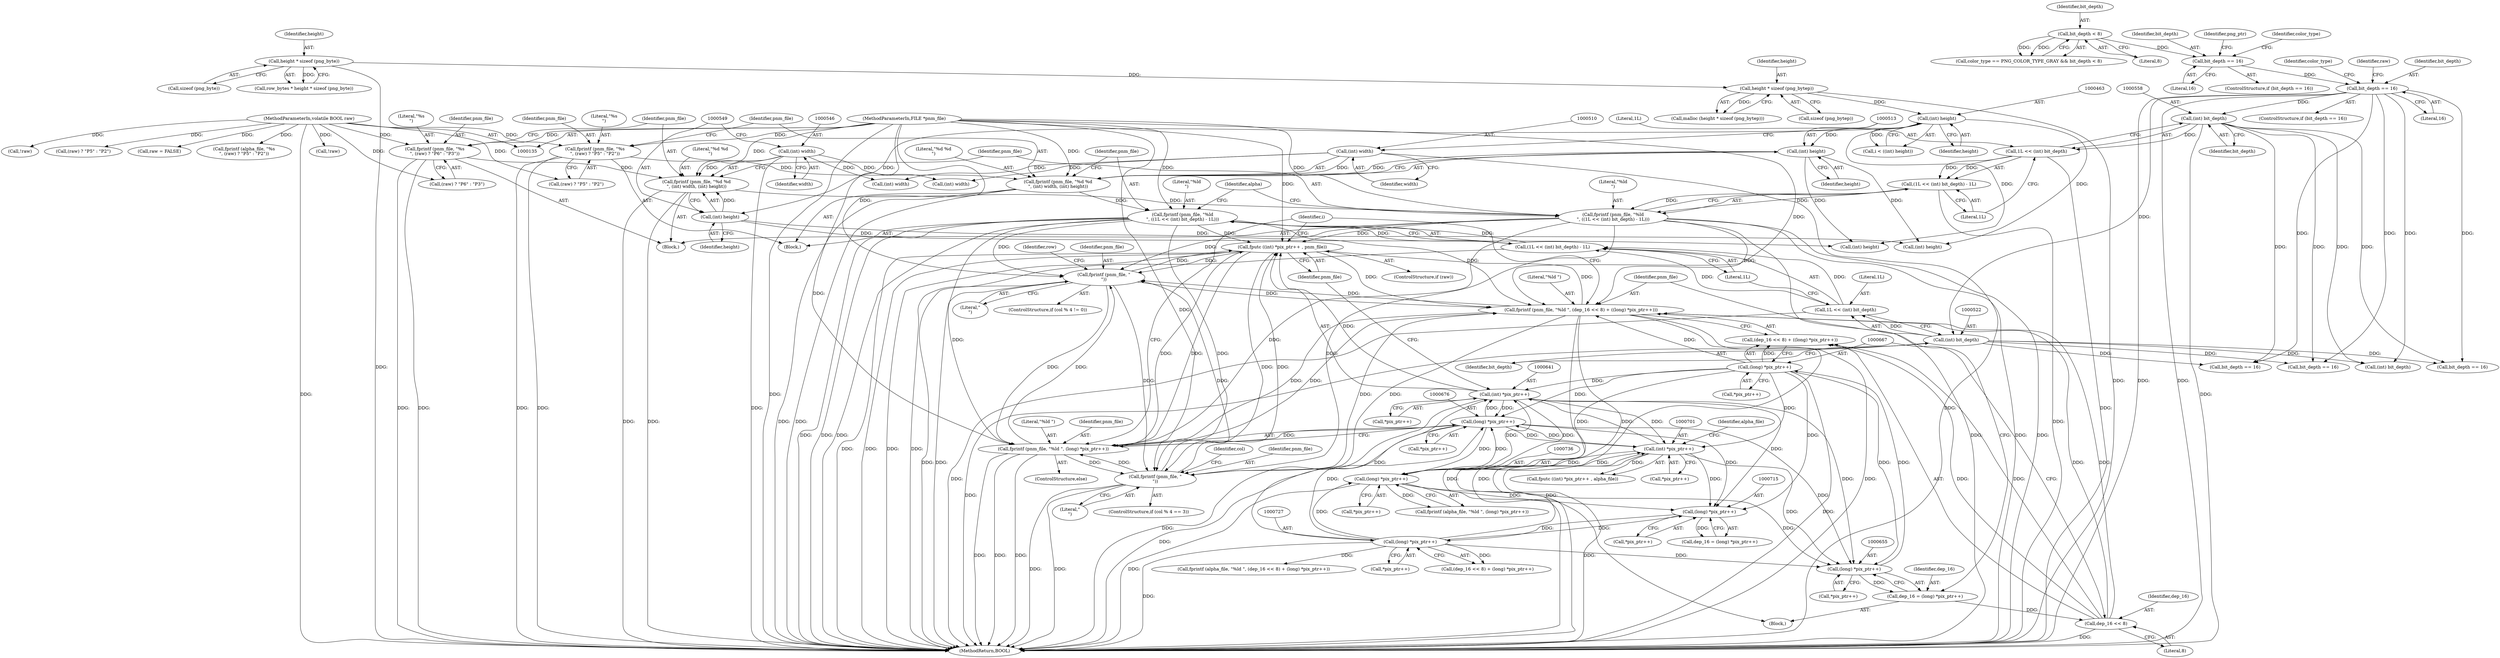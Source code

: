 digraph "0_Android_9d4853418ab2f754c2b63e091c29c5529b8b86ca_157@API" {
"1000639" [label="(Call,fputc ((int) *pix_ptr++ , pnm_file))"];
"1000640" [label="(Call,(int) *pix_ptr++)"];
"1000675" [label="(Call,(long) *pix_ptr++)"];
"1000666" [label="(Call,(long) *pix_ptr++)"];
"1000654" [label="(Call,(long) *pix_ptr++)"];
"1000700" [label="(Call,(int) *pix_ptr++)"];
"1000735" [label="(Call,(long) *pix_ptr++)"];
"1000726" [label="(Call,(long) *pix_ptr++)"];
"1000714" [label="(Call,(long) *pix_ptr++)"];
"1000761" [label="(Call,fprintf (pnm_file, \"\n\"))"];
"1000659" [label="(Call,fprintf (pnm_file, \"%ld \", (dep_16 << 8) + ((long) *pix_ptr++)))"];
"1000749" [label="(Call,fprintf (pnm_file, \"\n\"))"];
"1000515" [label="(Call,fprintf (pnm_file, \"%ld\n\", ((1L << (int) bit_depth) - 1L)))"];
"1000506" [label="(Call,fprintf (pnm_file, \"%d %d\n\", (int) width, (int) height))"];
"1000499" [label="(Call,fprintf (pnm_file, \"%s\n\", (raw) ? \"P5\" : \"P2\"))"];
"1000137" [label="(MethodParameterIn,FILE *pnm_file)"];
"1000139" [label="(MethodParameterIn,volatile BOOL raw)"];
"1000509" [label="(Call,(int) width)"];
"1000512" [label="(Call,(int) height)"];
"1000462" [label="(Call,(int) height)"];
"1000437" [label="(Call,height * sizeof (png_bytep))"];
"1000416" [label="(Call,height * sizeof (png_byte))"];
"1000518" [label="(Call,(1L << (int) bit_depth) - 1L)"];
"1000519" [label="(Call,1L << (int) bit_depth)"];
"1000521" [label="(Call,(int) bit_depth)"];
"1000331" [label="(Call,bit_depth == 16)"];
"1000286" [label="(Call,bit_depth == 16)"];
"1000273" [label="(Call,bit_depth < 8)"];
"1000639" [label="(Call,fputc ((int) *pix_ptr++ , pnm_file))"];
"1000672" [label="(Call,fprintf (pnm_file, \"%ld \", (long) *pix_ptr++))"];
"1000551" [label="(Call,fprintf (pnm_file, \"%ld\n\", ((1L << (int) bit_depth) - 1L)))"];
"1000542" [label="(Call,fprintf (pnm_file, \"%d %d\n\", (int) width, (int) height))"];
"1000535" [label="(Call,fprintf (pnm_file, \"%s\n\", (raw) ? \"P6\" : \"P3\"))"];
"1000545" [label="(Call,(int) width)"];
"1000548" [label="(Call,(int) height)"];
"1000554" [label="(Call,(1L << (int) bit_depth) - 1L)"];
"1000555" [label="(Call,1L << (int) bit_depth)"];
"1000557" [label="(Call,(int) bit_depth)"];
"1000663" [label="(Call,dep_16 << 8)"];
"1000652" [label="(Call,dep_16 = (long) *pix_ptr++)"];
"1000761" [label="(Call,fprintf (pnm_file, \"\n\"))"];
"1000519" [label="(Call,1L << (int) bit_depth)"];
"1000274" [label="(Identifier,bit_depth)"];
"1000699" [label="(Call,fputc ((int) *pix_ptr++ , alpha_file))"];
"1000753" [label="(Call,!raw)"];
"1000515" [label="(Call,fprintf (pnm_file, \"%ld\n\", ((1L << (int) bit_depth) - 1L)))"];
"1000672" [label="(Call,fprintf (pnm_file, \"%ld \", (long) *pix_ptr++))"];
"1000509" [label="(Call,(int) width)"];
"1000464" [label="(Identifier,height)"];
"1000288" [label="(Literal,16)"];
"1000547" [label="(Identifier,width)"];
"1000286" [label="(Call,bit_depth == 16)"];
"1000661" [label="(Literal,\"%ld \")"];
"1000551" [label="(Call,fprintf (pnm_file, \"%ld\n\", ((1L << (int) bit_depth) - 1L)))"];
"1000506" [label="(Call,fprintf (pnm_file, \"%d %d\n\", (int) width, (int) height))"];
"1000514" [label="(Identifier,height)"];
"1000500" [label="(Identifier,pnm_file)"];
"1000582" [label="(Call,(int) width)"];
"1000555" [label="(Call,1L << (int) bit_depth)"];
"1000137" [label="(MethodParameterIn,FILE *pnm_file)"];
"1000635" [label="(Identifier,i)"];
"1000675" [label="(Call,(long) *pix_ptr++)"];
"1000741" [label="(Call,!raw)"];
"1000594" [label="(Call,(int) bit_depth)"];
"1000336" [label="(Identifier,raw)"];
"1000330" [label="(ControlStructure,if (bit_depth == 16))"];
"1000749" [label="(Call,fprintf (pnm_file, \"\n\"))"];
"1000139" [label="(MethodParameterIn,volatile BOOL raw)"];
"1000702" [label="(Call,*pix_ptr++)"];
"1000436" [label="(Call,malloc (height * sizeof (png_bytep)))"];
"1000712" [label="(Call,dep_16 = (long) *pix_ptr++)"];
"1000517" [label="(Literal,\"%ld\n\")"];
"1000290" [label="(Identifier,png_ptr)"];
"1000285" [label="(ControlStructure,if (bit_depth == 16))"];
"1000726" [label="(Call,(long) *pix_ptr++)"];
"1000542" [label="(Call,fprintf (pnm_file, \"%d %d\n\", (int) width, (int) height))"];
"1000418" [label="(Call,sizeof (png_byte))"];
"1000751" [label="(Literal,\"\n\")"];
"1000437" [label="(Call,height * sizeof (png_bytep))"];
"1000705" [label="(Identifier,alpha_file)"];
"1000502" [label="(Call,(raw) ? \"P5\" : \"P2\")"];
"1000666" [label="(Call,(long) *pix_ptr++)"];
"1000645" [label="(Identifier,pnm_file)"];
"1000611" [label="(Identifier,row)"];
"1000498" [label="(Block,)"];
"1000275" [label="(Literal,8)"];
"1000640" [label="(Call,(int) *pix_ptr++)"];
"1000716" [label="(Call,*pix_ptr++)"];
"1000677" [label="(Call,*pix_ptr++)"];
"1000708" [label="(Call,bit_depth == 16)"];
"1000639" [label="(Call,fputc ((int) *pix_ptr++ , pnm_file))"];
"1000637" [label="(ControlStructure,if (raw))"];
"1000623" [label="(Identifier,col)"];
"1000536" [label="(Identifier,pnm_file)"];
"1000575" [label="(Call,(raw) ? \"P5\" : \"P2\")"];
"1000550" [label="(Identifier,height)"];
"1000607" [label="(Call,(int) height)"];
"1000499" [label="(Call,fprintf (pnm_file, \"%s\n\", (raw) ? \"P5\" : \"P2\"))"];
"1000535" [label="(Call,fprintf (pnm_file, \"%s\n\", (raw) ? \"P6\" : \"P3\"))"];
"1000642" [label="(Call,*pix_ptr++)"];
"1000671" [label="(ControlStructure,else)"];
"1000674" [label="(Literal,\"%ld \")"];
"1000719" [label="(Call,fprintf (alpha_file, \"%ld \", (dep_16 << 8) + (long) *pix_ptr++))"];
"1000521" [label="(Call,(int) bit_depth)"];
"1000750" [label="(Identifier,pnm_file)"];
"1000438" [label="(Identifier,height)"];
"1000659" [label="(Call,fprintf (pnm_file, \"%ld \", (dep_16 << 8) + ((long) *pix_ptr++)))"];
"1000417" [label="(Identifier,height)"];
"1000559" [label="(Identifier,bit_depth)"];
"1000664" [label="(Identifier,dep_16)"];
"1000763" [label="(Literal,\"\n\")"];
"1000439" [label="(Call,sizeof (png_bytep))"];
"1000507" [label="(Identifier,pnm_file)"];
"1000690" [label="(Call,bit_depth == 16)"];
"1000663" [label="(Call,dep_16 << 8)"];
"1000332" [label="(Identifier,bit_depth)"];
"1000537" [label="(Literal,\"%s\n\")"];
"1000722" [label="(Call,(dep_16 << 8) + (long) *pix_ptr++)"];
"1000743" [label="(ControlStructure,if (col % 4 == 3))"];
"1000585" [label="(Call,(int) height)"];
"1000511" [label="(Identifier,width)"];
"1000520" [label="(Literal,1L)"];
"1000516" [label="(Identifier,pnm_file)"];
"1000548" [label="(Call,(int) height)"];
"1000294" [label="(Identifier,color_type)"];
"1000335" [label="(Call,raw = FALSE)"];
"1000656" [label="(Call,*pix_ptr++)"];
"1000348" [label="(Identifier,color_type)"];
"1000660" [label="(Identifier,pnm_file)"];
"1000673" [label="(Identifier,pnm_file)"];
"1000501" [label="(Literal,\"%s\n\")"];
"1000462" [label="(Call,(int) height)"];
"1000460" [label="(Call,i < ((int) height))"];
"1000700" [label="(Call,(int) *pix_ptr++)"];
"1000762" [label="(Identifier,pnm_file)"];
"1000619" [label="(Call,(int) width)"];
"1000556" [label="(Literal,1L)"];
"1000648" [label="(Call,bit_depth == 16)"];
"1000563" [label="(Identifier,alpha)"];
"1000652" [label="(Call,dep_16 = (long) *pix_ptr++)"];
"1000654" [label="(Call,(long) *pix_ptr++)"];
"1000557" [label="(Call,(int) bit_depth)"];
"1000545" [label="(Call,(int) width)"];
"1000333" [label="(Literal,16)"];
"1000554" [label="(Call,(1L << (int) bit_depth) - 1L)"];
"1000714" [label="(Call,(long) *pix_ptr++)"];
"1000560" [label="(Literal,1L)"];
"1000512" [label="(Call,(int) height)"];
"1000651" [label="(Block,)"];
"1000534" [label="(Block,)"];
"1000668" [label="(Call,*pix_ptr++)"];
"1000662" [label="(Call,(dep_16 << 8) + ((long) *pix_ptr++))"];
"1000553" [label="(Literal,\"%ld\n\")"];
"1000552" [label="(Identifier,pnm_file)"];
"1000728" [label="(Call,*pix_ptr++)"];
"1000735" [label="(Call,(long) *pix_ptr++)"];
"1000269" [label="(Call,color_type == PNG_COLOR_TYPE_GRAY && bit_depth < 8)"];
"1000287" [label="(Identifier,bit_depth)"];
"1000524" [label="(Literal,1L)"];
"1000544" [label="(Literal,\"%d %d\n\")"];
"1000273" [label="(Call,bit_depth < 8)"];
"1000538" [label="(Call,(raw) ? \"P6\" : \"P3\")"];
"1000414" [label="(Call,row_bytes * height * sizeof (png_byte))"];
"1000543" [label="(Identifier,pnm_file)"];
"1000732" [label="(Call,fprintf (alpha_file, \"%ld \", (long) *pix_ptr++))"];
"1000665" [label="(Literal,8)"];
"1000518" [label="(Call,(1L << (int) bit_depth) - 1L)"];
"1000508" [label="(Literal,\"%d %d\n\")"];
"1000523" [label="(Identifier,bit_depth)"];
"1000782" [label="(MethodReturn,BOOL)"];
"1000572" [label="(Call,fprintf (alpha_file, \"%s\n\", (raw) ? \"P5\" : \"P2\"))"];
"1000331" [label="(Call,bit_depth == 16)"];
"1000416" [label="(Call,height * sizeof (png_byte))"];
"1000653" [label="(Identifier,dep_16)"];
"1000737" [label="(Call,*pix_ptr++)"];
"1000755" [label="(ControlStructure,if (col % 4 != 0))"];
"1000639" -> "1000637"  [label="AST: "];
"1000639" -> "1000645"  [label="CFG: "];
"1000640" -> "1000639"  [label="AST: "];
"1000645" -> "1000639"  [label="AST: "];
"1000635" -> "1000639"  [label="CFG: "];
"1000639" -> "1000782"  [label="DDG: "];
"1000639" -> "1000782"  [label="DDG: "];
"1000639" -> "1000782"  [label="DDG: "];
"1000640" -> "1000639"  [label="DDG: "];
"1000761" -> "1000639"  [label="DDG: "];
"1000659" -> "1000639"  [label="DDG: "];
"1000749" -> "1000639"  [label="DDG: "];
"1000515" -> "1000639"  [label="DDG: "];
"1000672" -> "1000639"  [label="DDG: "];
"1000551" -> "1000639"  [label="DDG: "];
"1000137" -> "1000639"  [label="DDG: "];
"1000639" -> "1000659"  [label="DDG: "];
"1000639" -> "1000672"  [label="DDG: "];
"1000639" -> "1000749"  [label="DDG: "];
"1000639" -> "1000761"  [label="DDG: "];
"1000640" -> "1000642"  [label="CFG: "];
"1000641" -> "1000640"  [label="AST: "];
"1000642" -> "1000640"  [label="AST: "];
"1000645" -> "1000640"  [label="CFG: "];
"1000640" -> "1000782"  [label="DDG: "];
"1000675" -> "1000640"  [label="DDG: "];
"1000666" -> "1000640"  [label="DDG: "];
"1000700" -> "1000640"  [label="DDG: "];
"1000735" -> "1000640"  [label="DDG: "];
"1000726" -> "1000640"  [label="DDG: "];
"1000640" -> "1000654"  [label="DDG: "];
"1000640" -> "1000675"  [label="DDG: "];
"1000640" -> "1000700"  [label="DDG: "];
"1000640" -> "1000714"  [label="DDG: "];
"1000640" -> "1000735"  [label="DDG: "];
"1000675" -> "1000672"  [label="AST: "];
"1000675" -> "1000677"  [label="CFG: "];
"1000676" -> "1000675"  [label="AST: "];
"1000677" -> "1000675"  [label="AST: "];
"1000672" -> "1000675"  [label="CFG: "];
"1000675" -> "1000782"  [label="DDG: "];
"1000675" -> "1000654"  [label="DDG: "];
"1000675" -> "1000672"  [label="DDG: "];
"1000666" -> "1000675"  [label="DDG: "];
"1000700" -> "1000675"  [label="DDG: "];
"1000735" -> "1000675"  [label="DDG: "];
"1000726" -> "1000675"  [label="DDG: "];
"1000675" -> "1000700"  [label="DDG: "];
"1000675" -> "1000714"  [label="DDG: "];
"1000675" -> "1000735"  [label="DDG: "];
"1000666" -> "1000662"  [label="AST: "];
"1000666" -> "1000668"  [label="CFG: "];
"1000667" -> "1000666"  [label="AST: "];
"1000668" -> "1000666"  [label="AST: "];
"1000662" -> "1000666"  [label="CFG: "];
"1000666" -> "1000782"  [label="DDG: "];
"1000666" -> "1000654"  [label="DDG: "];
"1000666" -> "1000659"  [label="DDG: "];
"1000666" -> "1000662"  [label="DDG: "];
"1000654" -> "1000666"  [label="DDG: "];
"1000666" -> "1000700"  [label="DDG: "];
"1000666" -> "1000714"  [label="DDG: "];
"1000666" -> "1000735"  [label="DDG: "];
"1000654" -> "1000652"  [label="AST: "];
"1000654" -> "1000656"  [label="CFG: "];
"1000655" -> "1000654"  [label="AST: "];
"1000656" -> "1000654"  [label="AST: "];
"1000652" -> "1000654"  [label="CFG: "];
"1000654" -> "1000652"  [label="DDG: "];
"1000700" -> "1000654"  [label="DDG: "];
"1000735" -> "1000654"  [label="DDG: "];
"1000726" -> "1000654"  [label="DDG: "];
"1000700" -> "1000699"  [label="AST: "];
"1000700" -> "1000702"  [label="CFG: "];
"1000701" -> "1000700"  [label="AST: "];
"1000702" -> "1000700"  [label="AST: "];
"1000705" -> "1000700"  [label="CFG: "];
"1000700" -> "1000782"  [label="DDG: "];
"1000700" -> "1000699"  [label="DDG: "];
"1000735" -> "1000700"  [label="DDG: "];
"1000726" -> "1000700"  [label="DDG: "];
"1000700" -> "1000714"  [label="DDG: "];
"1000700" -> "1000735"  [label="DDG: "];
"1000735" -> "1000732"  [label="AST: "];
"1000735" -> "1000737"  [label="CFG: "];
"1000736" -> "1000735"  [label="AST: "];
"1000737" -> "1000735"  [label="AST: "];
"1000732" -> "1000735"  [label="CFG: "];
"1000735" -> "1000782"  [label="DDG: "];
"1000735" -> "1000714"  [label="DDG: "];
"1000735" -> "1000732"  [label="DDG: "];
"1000726" -> "1000735"  [label="DDG: "];
"1000726" -> "1000722"  [label="AST: "];
"1000726" -> "1000728"  [label="CFG: "];
"1000727" -> "1000726"  [label="AST: "];
"1000728" -> "1000726"  [label="AST: "];
"1000722" -> "1000726"  [label="CFG: "];
"1000726" -> "1000782"  [label="DDG: "];
"1000726" -> "1000714"  [label="DDG: "];
"1000726" -> "1000719"  [label="DDG: "];
"1000726" -> "1000722"  [label="DDG: "];
"1000714" -> "1000726"  [label="DDG: "];
"1000714" -> "1000712"  [label="AST: "];
"1000714" -> "1000716"  [label="CFG: "];
"1000715" -> "1000714"  [label="AST: "];
"1000716" -> "1000714"  [label="AST: "];
"1000712" -> "1000714"  [label="CFG: "];
"1000714" -> "1000712"  [label="DDG: "];
"1000761" -> "1000755"  [label="AST: "];
"1000761" -> "1000763"  [label="CFG: "];
"1000762" -> "1000761"  [label="AST: "];
"1000763" -> "1000761"  [label="AST: "];
"1000611" -> "1000761"  [label="CFG: "];
"1000761" -> "1000782"  [label="DDG: "];
"1000761" -> "1000782"  [label="DDG: "];
"1000761" -> "1000659"  [label="DDG: "];
"1000761" -> "1000672"  [label="DDG: "];
"1000761" -> "1000749"  [label="DDG: "];
"1000659" -> "1000761"  [label="DDG: "];
"1000749" -> "1000761"  [label="DDG: "];
"1000515" -> "1000761"  [label="DDG: "];
"1000672" -> "1000761"  [label="DDG: "];
"1000551" -> "1000761"  [label="DDG: "];
"1000137" -> "1000761"  [label="DDG: "];
"1000659" -> "1000651"  [label="AST: "];
"1000659" -> "1000662"  [label="CFG: "];
"1000660" -> "1000659"  [label="AST: "];
"1000661" -> "1000659"  [label="AST: "];
"1000662" -> "1000659"  [label="AST: "];
"1000635" -> "1000659"  [label="CFG: "];
"1000659" -> "1000782"  [label="DDG: "];
"1000659" -> "1000782"  [label="DDG: "];
"1000659" -> "1000782"  [label="DDG: "];
"1000749" -> "1000659"  [label="DDG: "];
"1000515" -> "1000659"  [label="DDG: "];
"1000672" -> "1000659"  [label="DDG: "];
"1000551" -> "1000659"  [label="DDG: "];
"1000137" -> "1000659"  [label="DDG: "];
"1000663" -> "1000659"  [label="DDG: "];
"1000663" -> "1000659"  [label="DDG: "];
"1000659" -> "1000672"  [label="DDG: "];
"1000659" -> "1000749"  [label="DDG: "];
"1000749" -> "1000743"  [label="AST: "];
"1000749" -> "1000751"  [label="CFG: "];
"1000750" -> "1000749"  [label="AST: "];
"1000751" -> "1000749"  [label="AST: "];
"1000623" -> "1000749"  [label="CFG: "];
"1000749" -> "1000782"  [label="DDG: "];
"1000749" -> "1000782"  [label="DDG: "];
"1000749" -> "1000672"  [label="DDG: "];
"1000515" -> "1000749"  [label="DDG: "];
"1000672" -> "1000749"  [label="DDG: "];
"1000551" -> "1000749"  [label="DDG: "];
"1000137" -> "1000749"  [label="DDG: "];
"1000515" -> "1000498"  [label="AST: "];
"1000515" -> "1000518"  [label="CFG: "];
"1000516" -> "1000515"  [label="AST: "];
"1000517" -> "1000515"  [label="AST: "];
"1000518" -> "1000515"  [label="AST: "];
"1000563" -> "1000515"  [label="CFG: "];
"1000515" -> "1000782"  [label="DDG: "];
"1000515" -> "1000782"  [label="DDG: "];
"1000515" -> "1000782"  [label="DDG: "];
"1000506" -> "1000515"  [label="DDG: "];
"1000137" -> "1000515"  [label="DDG: "];
"1000518" -> "1000515"  [label="DDG: "];
"1000518" -> "1000515"  [label="DDG: "];
"1000515" -> "1000672"  [label="DDG: "];
"1000506" -> "1000498"  [label="AST: "];
"1000506" -> "1000512"  [label="CFG: "];
"1000507" -> "1000506"  [label="AST: "];
"1000508" -> "1000506"  [label="AST: "];
"1000509" -> "1000506"  [label="AST: "];
"1000512" -> "1000506"  [label="AST: "];
"1000516" -> "1000506"  [label="CFG: "];
"1000506" -> "1000782"  [label="DDG: "];
"1000506" -> "1000782"  [label="DDG: "];
"1000499" -> "1000506"  [label="DDG: "];
"1000137" -> "1000506"  [label="DDG: "];
"1000509" -> "1000506"  [label="DDG: "];
"1000512" -> "1000506"  [label="DDG: "];
"1000499" -> "1000498"  [label="AST: "];
"1000499" -> "1000502"  [label="CFG: "];
"1000500" -> "1000499"  [label="AST: "];
"1000501" -> "1000499"  [label="AST: "];
"1000502" -> "1000499"  [label="AST: "];
"1000507" -> "1000499"  [label="CFG: "];
"1000499" -> "1000782"  [label="DDG: "];
"1000499" -> "1000782"  [label="DDG: "];
"1000137" -> "1000499"  [label="DDG: "];
"1000139" -> "1000499"  [label="DDG: "];
"1000137" -> "1000135"  [label="AST: "];
"1000137" -> "1000782"  [label="DDG: "];
"1000137" -> "1000535"  [label="DDG: "];
"1000137" -> "1000542"  [label="DDG: "];
"1000137" -> "1000551"  [label="DDG: "];
"1000137" -> "1000672"  [label="DDG: "];
"1000139" -> "1000135"  [label="AST: "];
"1000139" -> "1000782"  [label="DDG: "];
"1000139" -> "1000335"  [label="DDG: "];
"1000139" -> "1000502"  [label="DDG: "];
"1000139" -> "1000535"  [label="DDG: "];
"1000139" -> "1000538"  [label="DDG: "];
"1000139" -> "1000572"  [label="DDG: "];
"1000139" -> "1000575"  [label="DDG: "];
"1000139" -> "1000741"  [label="DDG: "];
"1000139" -> "1000753"  [label="DDG: "];
"1000509" -> "1000511"  [label="CFG: "];
"1000510" -> "1000509"  [label="AST: "];
"1000511" -> "1000509"  [label="AST: "];
"1000513" -> "1000509"  [label="CFG: "];
"1000509" -> "1000782"  [label="DDG: "];
"1000509" -> "1000582"  [label="DDG: "];
"1000509" -> "1000619"  [label="DDG: "];
"1000512" -> "1000514"  [label="CFG: "];
"1000513" -> "1000512"  [label="AST: "];
"1000514" -> "1000512"  [label="AST: "];
"1000462" -> "1000512"  [label="DDG: "];
"1000512" -> "1000585"  [label="DDG: "];
"1000512" -> "1000607"  [label="DDG: "];
"1000462" -> "1000460"  [label="AST: "];
"1000462" -> "1000464"  [label="CFG: "];
"1000463" -> "1000462"  [label="AST: "];
"1000464" -> "1000462"  [label="AST: "];
"1000460" -> "1000462"  [label="CFG: "];
"1000462" -> "1000460"  [label="DDG: "];
"1000437" -> "1000462"  [label="DDG: "];
"1000462" -> "1000548"  [label="DDG: "];
"1000462" -> "1000585"  [label="DDG: "];
"1000462" -> "1000607"  [label="DDG: "];
"1000437" -> "1000436"  [label="AST: "];
"1000437" -> "1000439"  [label="CFG: "];
"1000438" -> "1000437"  [label="AST: "];
"1000439" -> "1000437"  [label="AST: "];
"1000436" -> "1000437"  [label="CFG: "];
"1000437" -> "1000782"  [label="DDG: "];
"1000437" -> "1000436"  [label="DDG: "];
"1000416" -> "1000437"  [label="DDG: "];
"1000416" -> "1000414"  [label="AST: "];
"1000416" -> "1000418"  [label="CFG: "];
"1000417" -> "1000416"  [label="AST: "];
"1000418" -> "1000416"  [label="AST: "];
"1000414" -> "1000416"  [label="CFG: "];
"1000416" -> "1000782"  [label="DDG: "];
"1000416" -> "1000414"  [label="DDG: "];
"1000518" -> "1000524"  [label="CFG: "];
"1000519" -> "1000518"  [label="AST: "];
"1000524" -> "1000518"  [label="AST: "];
"1000518" -> "1000782"  [label="DDG: "];
"1000519" -> "1000518"  [label="DDG: "];
"1000519" -> "1000518"  [label="DDG: "];
"1000519" -> "1000521"  [label="CFG: "];
"1000520" -> "1000519"  [label="AST: "];
"1000521" -> "1000519"  [label="AST: "];
"1000524" -> "1000519"  [label="CFG: "];
"1000519" -> "1000782"  [label="DDG: "];
"1000521" -> "1000519"  [label="DDG: "];
"1000521" -> "1000523"  [label="CFG: "];
"1000522" -> "1000521"  [label="AST: "];
"1000523" -> "1000521"  [label="AST: "];
"1000521" -> "1000782"  [label="DDG: "];
"1000331" -> "1000521"  [label="DDG: "];
"1000521" -> "1000594"  [label="DDG: "];
"1000521" -> "1000648"  [label="DDG: "];
"1000521" -> "1000690"  [label="DDG: "];
"1000521" -> "1000708"  [label="DDG: "];
"1000331" -> "1000330"  [label="AST: "];
"1000331" -> "1000333"  [label="CFG: "];
"1000332" -> "1000331"  [label="AST: "];
"1000333" -> "1000331"  [label="AST: "];
"1000336" -> "1000331"  [label="CFG: "];
"1000348" -> "1000331"  [label="CFG: "];
"1000331" -> "1000782"  [label="DDG: "];
"1000331" -> "1000782"  [label="DDG: "];
"1000286" -> "1000331"  [label="DDG: "];
"1000331" -> "1000557"  [label="DDG: "];
"1000331" -> "1000594"  [label="DDG: "];
"1000331" -> "1000648"  [label="DDG: "];
"1000331" -> "1000690"  [label="DDG: "];
"1000331" -> "1000708"  [label="DDG: "];
"1000286" -> "1000285"  [label="AST: "];
"1000286" -> "1000288"  [label="CFG: "];
"1000287" -> "1000286"  [label="AST: "];
"1000288" -> "1000286"  [label="AST: "];
"1000290" -> "1000286"  [label="CFG: "];
"1000294" -> "1000286"  [label="CFG: "];
"1000273" -> "1000286"  [label="DDG: "];
"1000273" -> "1000269"  [label="AST: "];
"1000273" -> "1000275"  [label="CFG: "];
"1000274" -> "1000273"  [label="AST: "];
"1000275" -> "1000273"  [label="AST: "];
"1000269" -> "1000273"  [label="CFG: "];
"1000273" -> "1000269"  [label="DDG: "];
"1000273" -> "1000269"  [label="DDG: "];
"1000672" -> "1000671"  [label="AST: "];
"1000673" -> "1000672"  [label="AST: "];
"1000674" -> "1000672"  [label="AST: "];
"1000635" -> "1000672"  [label="CFG: "];
"1000672" -> "1000782"  [label="DDG: "];
"1000672" -> "1000782"  [label="DDG: "];
"1000672" -> "1000782"  [label="DDG: "];
"1000551" -> "1000672"  [label="DDG: "];
"1000551" -> "1000534"  [label="AST: "];
"1000551" -> "1000554"  [label="CFG: "];
"1000552" -> "1000551"  [label="AST: "];
"1000553" -> "1000551"  [label="AST: "];
"1000554" -> "1000551"  [label="AST: "];
"1000563" -> "1000551"  [label="CFG: "];
"1000551" -> "1000782"  [label="DDG: "];
"1000551" -> "1000782"  [label="DDG: "];
"1000551" -> "1000782"  [label="DDG: "];
"1000542" -> "1000551"  [label="DDG: "];
"1000554" -> "1000551"  [label="DDG: "];
"1000554" -> "1000551"  [label="DDG: "];
"1000542" -> "1000534"  [label="AST: "];
"1000542" -> "1000548"  [label="CFG: "];
"1000543" -> "1000542"  [label="AST: "];
"1000544" -> "1000542"  [label="AST: "];
"1000545" -> "1000542"  [label="AST: "];
"1000548" -> "1000542"  [label="AST: "];
"1000552" -> "1000542"  [label="CFG: "];
"1000542" -> "1000782"  [label="DDG: "];
"1000542" -> "1000782"  [label="DDG: "];
"1000535" -> "1000542"  [label="DDG: "];
"1000545" -> "1000542"  [label="DDG: "];
"1000548" -> "1000542"  [label="DDG: "];
"1000535" -> "1000534"  [label="AST: "];
"1000535" -> "1000538"  [label="CFG: "];
"1000536" -> "1000535"  [label="AST: "];
"1000537" -> "1000535"  [label="AST: "];
"1000538" -> "1000535"  [label="AST: "];
"1000543" -> "1000535"  [label="CFG: "];
"1000535" -> "1000782"  [label="DDG: "];
"1000535" -> "1000782"  [label="DDG: "];
"1000545" -> "1000547"  [label="CFG: "];
"1000546" -> "1000545"  [label="AST: "];
"1000547" -> "1000545"  [label="AST: "];
"1000549" -> "1000545"  [label="CFG: "];
"1000545" -> "1000782"  [label="DDG: "];
"1000545" -> "1000582"  [label="DDG: "];
"1000545" -> "1000619"  [label="DDG: "];
"1000548" -> "1000550"  [label="CFG: "];
"1000549" -> "1000548"  [label="AST: "];
"1000550" -> "1000548"  [label="AST: "];
"1000548" -> "1000585"  [label="DDG: "];
"1000548" -> "1000607"  [label="DDG: "];
"1000554" -> "1000560"  [label="CFG: "];
"1000555" -> "1000554"  [label="AST: "];
"1000560" -> "1000554"  [label="AST: "];
"1000554" -> "1000782"  [label="DDG: "];
"1000555" -> "1000554"  [label="DDG: "];
"1000555" -> "1000554"  [label="DDG: "];
"1000555" -> "1000557"  [label="CFG: "];
"1000556" -> "1000555"  [label="AST: "];
"1000557" -> "1000555"  [label="AST: "];
"1000560" -> "1000555"  [label="CFG: "];
"1000555" -> "1000782"  [label="DDG: "];
"1000557" -> "1000555"  [label="DDG: "];
"1000557" -> "1000559"  [label="CFG: "];
"1000558" -> "1000557"  [label="AST: "];
"1000559" -> "1000557"  [label="AST: "];
"1000557" -> "1000782"  [label="DDG: "];
"1000557" -> "1000594"  [label="DDG: "];
"1000557" -> "1000648"  [label="DDG: "];
"1000557" -> "1000690"  [label="DDG: "];
"1000557" -> "1000708"  [label="DDG: "];
"1000663" -> "1000662"  [label="AST: "];
"1000663" -> "1000665"  [label="CFG: "];
"1000664" -> "1000663"  [label="AST: "];
"1000665" -> "1000663"  [label="AST: "];
"1000667" -> "1000663"  [label="CFG: "];
"1000663" -> "1000782"  [label="DDG: "];
"1000663" -> "1000662"  [label="DDG: "];
"1000663" -> "1000662"  [label="DDG: "];
"1000652" -> "1000663"  [label="DDG: "];
"1000652" -> "1000651"  [label="AST: "];
"1000653" -> "1000652"  [label="AST: "];
"1000660" -> "1000652"  [label="CFG: "];
}
